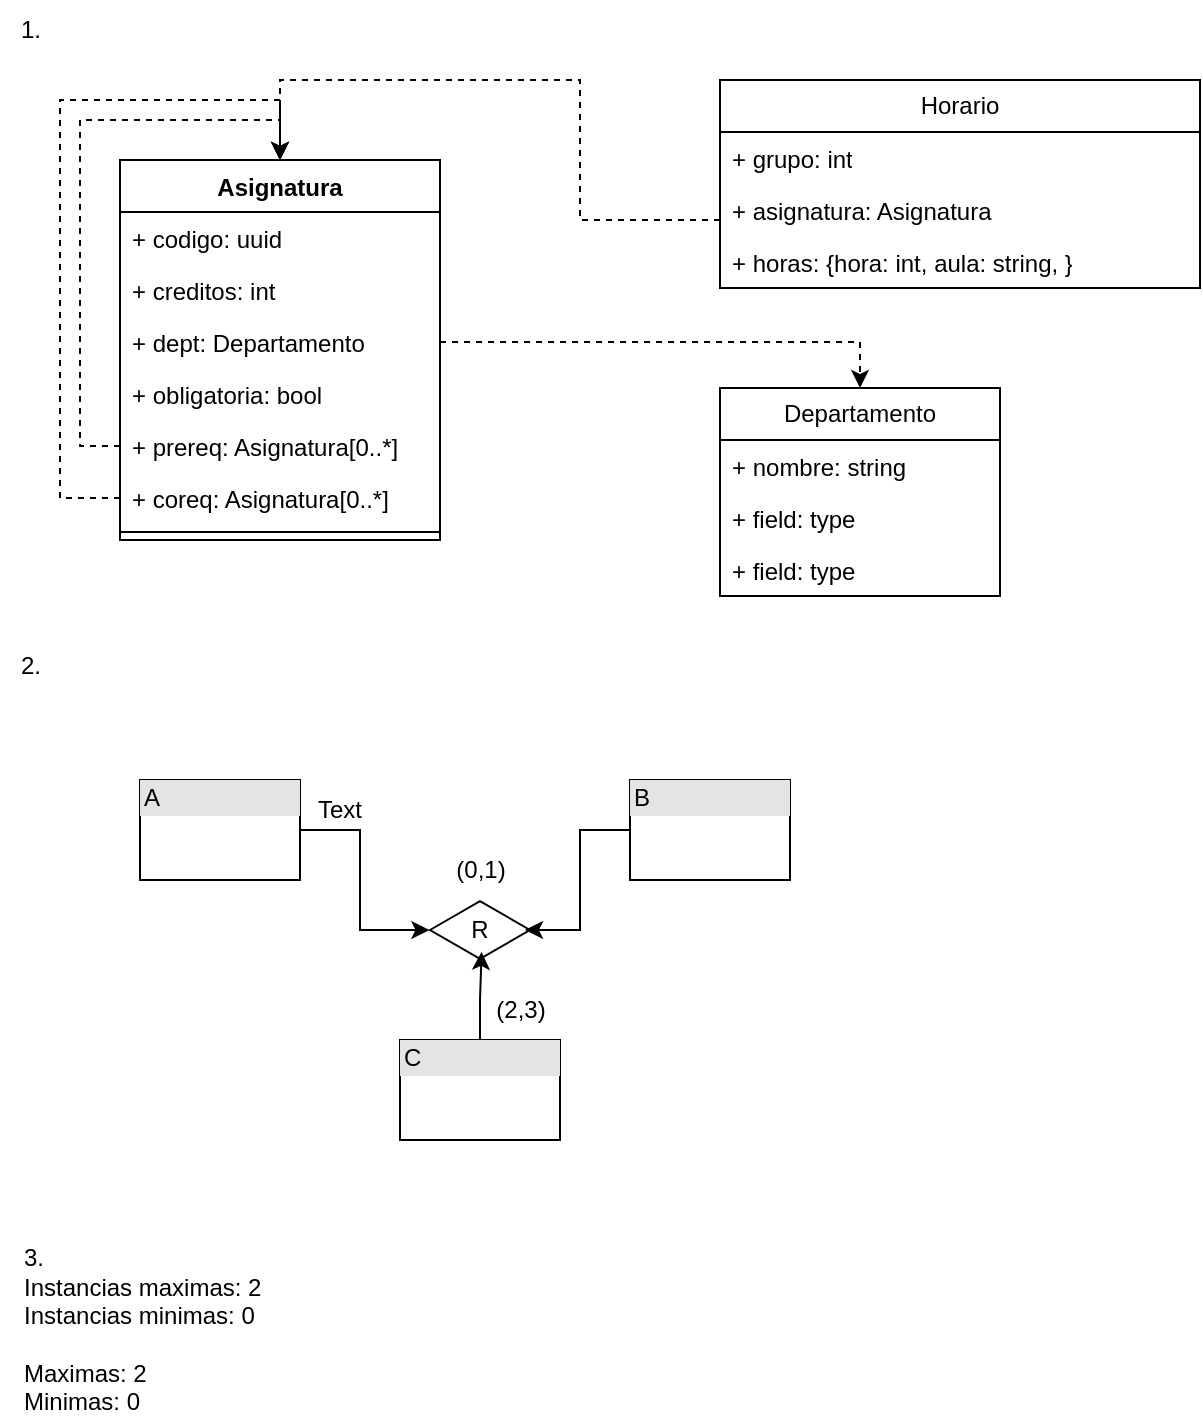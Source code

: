 <mxfile version="28.2.5">
  <diagram name="Page-1" id="c4acf3e9-155e-7222-9cf6-157b1a14988f">
    <mxGraphModel dx="983" dy="532" grid="1" gridSize="10" guides="1" tooltips="1" connect="1" arrows="1" fold="1" page="1" pageScale="1" pageWidth="850" pageHeight="1100" background="none" math="0" shadow="0">
      <root>
        <mxCell id="0" />
        <mxCell id="1" parent="0" />
        <mxCell id="j8_C2RMPdnLGKdXgK676-1" value="Asignatura" style="swimlane;fontStyle=1;align=center;verticalAlign=top;childLayout=stackLayout;horizontal=1;startSize=26;horizontalStack=0;resizeParent=1;resizeParentMax=0;resizeLast=0;collapsible=1;marginBottom=0;whiteSpace=wrap;html=1;" vertex="1" parent="1">
          <mxGeometry x="90" y="90" width="160" height="190" as="geometry" />
        </mxCell>
        <mxCell id="j8_C2RMPdnLGKdXgK676-2" value="&lt;div&gt;+ codigo: uuid&lt;/div&gt;" style="text;strokeColor=none;fillColor=none;align=left;verticalAlign=top;spacingLeft=4;spacingRight=4;overflow=hidden;rotatable=0;points=[[0,0.5],[1,0.5]];portConstraint=eastwest;whiteSpace=wrap;html=1;" vertex="1" parent="j8_C2RMPdnLGKdXgK676-1">
          <mxGeometry y="26" width="160" height="26" as="geometry" />
        </mxCell>
        <mxCell id="j8_C2RMPdnLGKdXgK676-6" value="+ creditos: int" style="text;strokeColor=none;fillColor=none;align=left;verticalAlign=top;spacingLeft=4;spacingRight=4;overflow=hidden;rotatable=0;points=[[0,0.5],[1,0.5]];portConstraint=eastwest;whiteSpace=wrap;html=1;" vertex="1" parent="j8_C2RMPdnLGKdXgK676-1">
          <mxGeometry y="52" width="160" height="26" as="geometry" />
        </mxCell>
        <mxCell id="j8_C2RMPdnLGKdXgK676-9" value="+ dept: Departamento" style="text;strokeColor=none;fillColor=none;align=left;verticalAlign=top;spacingLeft=4;spacingRight=4;overflow=hidden;rotatable=0;points=[[0,0.5],[1,0.5]];portConstraint=eastwest;whiteSpace=wrap;html=1;" vertex="1" parent="j8_C2RMPdnLGKdXgK676-1">
          <mxGeometry y="78" width="160" height="26" as="geometry" />
        </mxCell>
        <mxCell id="j8_C2RMPdnLGKdXgK676-8" value="+ obligatoria: bool" style="text;strokeColor=none;fillColor=none;align=left;verticalAlign=top;spacingLeft=4;spacingRight=4;overflow=hidden;rotatable=0;points=[[0,0.5],[1,0.5]];portConstraint=eastwest;whiteSpace=wrap;html=1;" vertex="1" parent="j8_C2RMPdnLGKdXgK676-1">
          <mxGeometry y="104" width="160" height="26" as="geometry" />
        </mxCell>
        <mxCell id="j8_C2RMPdnLGKdXgK676-10" value="+ prereq: Asignatura[0..*]" style="text;strokeColor=none;fillColor=none;align=left;verticalAlign=top;spacingLeft=4;spacingRight=4;overflow=hidden;rotatable=0;points=[[0,0.5],[1,0.5]];portConstraint=eastwest;whiteSpace=wrap;html=1;" vertex="1" parent="j8_C2RMPdnLGKdXgK676-1">
          <mxGeometry y="130" width="160" height="26" as="geometry" />
        </mxCell>
        <mxCell id="j8_C2RMPdnLGKdXgK676-15" style="edgeStyle=orthogonalEdgeStyle;rounded=0;orthogonalLoop=1;jettySize=auto;html=1;dashed=1;" edge="1" parent="j8_C2RMPdnLGKdXgK676-1" source="j8_C2RMPdnLGKdXgK676-11">
          <mxGeometry relative="1" as="geometry">
            <mxPoint x="80" as="targetPoint" />
            <Array as="points">
              <mxPoint x="-30" y="169" />
              <mxPoint x="-30" y="-30" />
              <mxPoint x="80" y="-30" />
            </Array>
          </mxGeometry>
        </mxCell>
        <mxCell id="j8_C2RMPdnLGKdXgK676-11" value="+ coreq: Asignatura[0..*]" style="text;strokeColor=none;fillColor=none;align=left;verticalAlign=top;spacingLeft=4;spacingRight=4;overflow=hidden;rotatable=0;points=[[0,0.5],[1,0.5]];portConstraint=eastwest;whiteSpace=wrap;html=1;" vertex="1" parent="j8_C2RMPdnLGKdXgK676-1">
          <mxGeometry y="156" width="160" height="26" as="geometry" />
        </mxCell>
        <mxCell id="j8_C2RMPdnLGKdXgK676-3" value="" style="line;strokeWidth=1;fillColor=none;align=left;verticalAlign=middle;spacingTop=-1;spacingLeft=3;spacingRight=3;rotatable=0;labelPosition=right;points=[];portConstraint=eastwest;strokeColor=inherit;" vertex="1" parent="j8_C2RMPdnLGKdXgK676-1">
          <mxGeometry y="182" width="160" height="8" as="geometry" />
        </mxCell>
        <mxCell id="j8_C2RMPdnLGKdXgK676-13" style="edgeStyle=orthogonalEdgeStyle;rounded=0;orthogonalLoop=1;jettySize=auto;html=1;entryX=0.5;entryY=0;entryDx=0;entryDy=0;dashed=1;exitX=0;exitY=0.5;exitDx=0;exitDy=0;" edge="1" parent="j8_C2RMPdnLGKdXgK676-1" source="j8_C2RMPdnLGKdXgK676-10">
          <mxGeometry relative="1" as="geometry">
            <mxPoint x="80" as="targetPoint" />
            <mxPoint x="160" y="143" as="sourcePoint" />
            <Array as="points">
              <mxPoint x="-20" y="143" />
              <mxPoint x="-20" y="-20" />
              <mxPoint x="80" y="-20" />
            </Array>
          </mxGeometry>
        </mxCell>
        <mxCell id="j8_C2RMPdnLGKdXgK676-17" value="Horario" style="swimlane;fontStyle=0;childLayout=stackLayout;horizontal=1;startSize=26;fillColor=none;horizontalStack=0;resizeParent=1;resizeParentMax=0;resizeLast=0;collapsible=1;marginBottom=0;whiteSpace=wrap;html=1;" vertex="1" parent="1">
          <mxGeometry x="390" y="50" width="240" height="104" as="geometry" />
        </mxCell>
        <mxCell id="j8_C2RMPdnLGKdXgK676-18" value="+ grupo: int" style="text;strokeColor=none;fillColor=none;align=left;verticalAlign=top;spacingLeft=4;spacingRight=4;overflow=hidden;rotatable=0;points=[[0,0.5],[1,0.5]];portConstraint=eastwest;whiteSpace=wrap;html=1;" vertex="1" parent="j8_C2RMPdnLGKdXgK676-17">
          <mxGeometry y="26" width="240" height="26" as="geometry" />
        </mxCell>
        <mxCell id="j8_C2RMPdnLGKdXgK676-19" value="+ asignatura: Asignatura" style="text;strokeColor=none;fillColor=none;align=left;verticalAlign=top;spacingLeft=4;spacingRight=4;overflow=hidden;rotatable=0;points=[[0,0.5],[1,0.5]];portConstraint=eastwest;whiteSpace=wrap;html=1;" vertex="1" parent="j8_C2RMPdnLGKdXgK676-17">
          <mxGeometry y="52" width="240" height="26" as="geometry" />
        </mxCell>
        <mxCell id="j8_C2RMPdnLGKdXgK676-20" value="+ horas: {hora: int, aula: string, }" style="text;strokeColor=none;fillColor=none;align=left;verticalAlign=top;spacingLeft=4;spacingRight=4;overflow=hidden;rotatable=0;points=[[0,0.5],[1,0.5]];portConstraint=eastwest;whiteSpace=wrap;html=1;" vertex="1" parent="j8_C2RMPdnLGKdXgK676-17">
          <mxGeometry y="78" width="240" height="26" as="geometry" />
        </mxCell>
        <mxCell id="j8_C2RMPdnLGKdXgK676-21" style="edgeStyle=orthogonalEdgeStyle;rounded=0;orthogonalLoop=1;jettySize=auto;html=1;dashed=1;" edge="1" parent="1" source="j8_C2RMPdnLGKdXgK676-19">
          <mxGeometry relative="1" as="geometry">
            <mxPoint x="170" y="90" as="targetPoint" />
            <Array as="points">
              <mxPoint x="320" y="120" />
              <mxPoint x="320" y="50" />
              <mxPoint x="170" y="50" />
              <mxPoint x="170" y="87" />
            </Array>
          </mxGeometry>
        </mxCell>
        <mxCell id="j8_C2RMPdnLGKdXgK676-22" value="Departamento" style="swimlane;fontStyle=0;childLayout=stackLayout;horizontal=1;startSize=26;fillColor=none;horizontalStack=0;resizeParent=1;resizeParentMax=0;resizeLast=0;collapsible=1;marginBottom=0;whiteSpace=wrap;html=1;" vertex="1" parent="1">
          <mxGeometry x="390" y="204" width="140" height="104" as="geometry" />
        </mxCell>
        <mxCell id="j8_C2RMPdnLGKdXgK676-23" value="+ nombre: string" style="text;strokeColor=none;fillColor=none;align=left;verticalAlign=top;spacingLeft=4;spacingRight=4;overflow=hidden;rotatable=0;points=[[0,0.5],[1,0.5]];portConstraint=eastwest;whiteSpace=wrap;html=1;" vertex="1" parent="j8_C2RMPdnLGKdXgK676-22">
          <mxGeometry y="26" width="140" height="26" as="geometry" />
        </mxCell>
        <mxCell id="j8_C2RMPdnLGKdXgK676-24" value="+ field: type" style="text;strokeColor=none;fillColor=none;align=left;verticalAlign=top;spacingLeft=4;spacingRight=4;overflow=hidden;rotatable=0;points=[[0,0.5],[1,0.5]];portConstraint=eastwest;whiteSpace=wrap;html=1;" vertex="1" parent="j8_C2RMPdnLGKdXgK676-22">
          <mxGeometry y="52" width="140" height="26" as="geometry" />
        </mxCell>
        <mxCell id="j8_C2RMPdnLGKdXgK676-25" value="+ field: type" style="text;strokeColor=none;fillColor=none;align=left;verticalAlign=top;spacingLeft=4;spacingRight=4;overflow=hidden;rotatable=0;points=[[0,0.5],[1,0.5]];portConstraint=eastwest;whiteSpace=wrap;html=1;" vertex="1" parent="j8_C2RMPdnLGKdXgK676-22">
          <mxGeometry y="78" width="140" height="26" as="geometry" />
        </mxCell>
        <mxCell id="j8_C2RMPdnLGKdXgK676-26" style="edgeStyle=orthogonalEdgeStyle;rounded=0;orthogonalLoop=1;jettySize=auto;html=1;entryX=0.5;entryY=0;entryDx=0;entryDy=0;dashed=1;" edge="1" parent="1" source="j8_C2RMPdnLGKdXgK676-9" target="j8_C2RMPdnLGKdXgK676-22">
          <mxGeometry relative="1" as="geometry" />
        </mxCell>
        <mxCell id="j8_C2RMPdnLGKdXgK676-27" value="1." style="text;html=1;align=center;verticalAlign=middle;resizable=0;points=[];autosize=1;strokeColor=none;fillColor=none;" vertex="1" parent="1">
          <mxGeometry x="30" y="10" width="30" height="30" as="geometry" />
        </mxCell>
        <mxCell id="j8_C2RMPdnLGKdXgK676-28" value="&lt;div&gt;2.&lt;/div&gt;" style="text;html=1;align=center;verticalAlign=middle;resizable=0;points=[];autosize=1;strokeColor=none;fillColor=none;" vertex="1" parent="1">
          <mxGeometry x="30" y="328" width="30" height="30" as="geometry" />
        </mxCell>
        <mxCell id="j8_C2RMPdnLGKdXgK676-33" value="&lt;div style=&quot;box-sizing: border-box; width: 100%; background: rgb(228, 228, 228); padding: 2px;&quot;&gt;A&lt;/div&gt;&lt;table style=&quot;width:100%;font-size:1em;&quot; cellpadding=&quot;2&quot; cellspacing=&quot;0&quot;&gt;&lt;tbody&gt;&lt;tr&gt;&lt;td&gt;&lt;br&gt;&lt;/td&gt;&lt;td&gt;&lt;br&gt;&lt;/td&gt;&lt;/tr&gt;&lt;tr&gt;&lt;td&gt;&lt;br&gt;&lt;/td&gt;&lt;td&gt;&lt;br&gt;&lt;/td&gt;&lt;/tr&gt;&lt;tr&gt;&lt;td&gt;&lt;/td&gt;&lt;td&gt;&lt;br&gt;&lt;/td&gt;&lt;/tr&gt;&lt;/tbody&gt;&lt;/table&gt;" style="verticalAlign=top;align=left;overflow=fill;html=1;whiteSpace=wrap;" vertex="1" parent="1">
          <mxGeometry x="100" y="400" width="80" height="50" as="geometry" />
        </mxCell>
        <mxCell id="j8_C2RMPdnLGKdXgK676-34" style="edgeStyle=orthogonalEdgeStyle;rounded=0;orthogonalLoop=1;jettySize=auto;html=1;exitX=0.5;exitY=1;exitDx=0;exitDy=0;" edge="1" parent="1" source="j8_C2RMPdnLGKdXgK676-33" target="j8_C2RMPdnLGKdXgK676-33">
          <mxGeometry relative="1" as="geometry" />
        </mxCell>
        <mxCell id="j8_C2RMPdnLGKdXgK676-35" value="&lt;div style=&quot;box-sizing: border-box; width: 100%; background: rgb(228, 228, 228); padding: 2px;&quot;&gt;B&lt;/div&gt;&lt;table style=&quot;width:100%;font-size:1em;&quot; cellpadding=&quot;2&quot; cellspacing=&quot;0&quot;&gt;&lt;tbody&gt;&lt;tr&gt;&lt;td&gt;&lt;br&gt;&lt;/td&gt;&lt;td&gt;&lt;br&gt;&lt;/td&gt;&lt;/tr&gt;&lt;tr&gt;&lt;td&gt;&lt;br&gt;&lt;/td&gt;&lt;td&gt;&lt;br&gt;&lt;/td&gt;&lt;/tr&gt;&lt;tr&gt;&lt;td&gt;&lt;/td&gt;&lt;td&gt;&lt;br&gt;&lt;/td&gt;&lt;/tr&gt;&lt;/tbody&gt;&lt;/table&gt;" style="verticalAlign=top;align=left;overflow=fill;html=1;whiteSpace=wrap;" vertex="1" parent="1">
          <mxGeometry x="345" y="400" width="80" height="50" as="geometry" />
        </mxCell>
        <mxCell id="j8_C2RMPdnLGKdXgK676-36" value="&lt;div style=&quot;box-sizing: border-box; width: 100%; background: rgb(228, 228, 228); padding: 2px;&quot;&gt;C&lt;/div&gt;&lt;table style=&quot;width:100%;font-size:1em;&quot; cellpadding=&quot;2&quot; cellspacing=&quot;0&quot;&gt;&lt;tbody&gt;&lt;tr&gt;&lt;td&gt;&lt;br&gt;&lt;/td&gt;&lt;td&gt;&lt;br&gt;&lt;/td&gt;&lt;/tr&gt;&lt;tr&gt;&lt;td&gt;&lt;br&gt;&lt;/td&gt;&lt;td&gt;&lt;br&gt;&lt;/td&gt;&lt;/tr&gt;&lt;tr&gt;&lt;td&gt;&lt;/td&gt;&lt;td&gt;&lt;br&gt;&lt;/td&gt;&lt;/tr&gt;&lt;/tbody&gt;&lt;/table&gt;" style="verticalAlign=top;align=left;overflow=fill;html=1;whiteSpace=wrap;" vertex="1" parent="1">
          <mxGeometry x="230" y="530" width="80" height="50" as="geometry" />
        </mxCell>
        <mxCell id="j8_C2RMPdnLGKdXgK676-37" value="R" style="html=1;whiteSpace=wrap;aspect=fixed;shape=isoRectangle;" vertex="1" parent="1">
          <mxGeometry x="245" y="460" width="50" height="30" as="geometry" />
        </mxCell>
        <mxCell id="j8_C2RMPdnLGKdXgK676-38" style="edgeStyle=orthogonalEdgeStyle;rounded=0;orthogonalLoop=1;jettySize=auto;html=1;entryX=-0.007;entryY=0.468;entryDx=0;entryDy=0;entryPerimeter=0;" edge="1" parent="1" source="j8_C2RMPdnLGKdXgK676-33" target="j8_C2RMPdnLGKdXgK676-37">
          <mxGeometry relative="1" as="geometry">
            <Array as="points">
              <mxPoint x="210" y="425" />
              <mxPoint x="210" y="475" />
              <mxPoint x="245" y="475" />
            </Array>
          </mxGeometry>
        </mxCell>
        <mxCell id="j8_C2RMPdnLGKdXgK676-39" style="edgeStyle=orthogonalEdgeStyle;rounded=0;orthogonalLoop=1;jettySize=auto;html=1;entryX=0.949;entryY=0.506;entryDx=0;entryDy=0;entryPerimeter=0;" edge="1" parent="1" source="j8_C2RMPdnLGKdXgK676-35" target="j8_C2RMPdnLGKdXgK676-37">
          <mxGeometry relative="1" as="geometry">
            <Array as="points">
              <mxPoint x="320" y="425" />
              <mxPoint x="320" y="475" />
              <mxPoint x="292" y="475" />
            </Array>
          </mxGeometry>
        </mxCell>
        <mxCell id="j8_C2RMPdnLGKdXgK676-40" style="edgeStyle=orthogonalEdgeStyle;rounded=0;orthogonalLoop=1;jettySize=auto;html=1;entryX=0.516;entryY=0.864;entryDx=0;entryDy=0;entryPerimeter=0;" edge="1" parent="1" source="j8_C2RMPdnLGKdXgK676-36" target="j8_C2RMPdnLGKdXgK676-37">
          <mxGeometry relative="1" as="geometry" />
        </mxCell>
        <mxCell id="j8_C2RMPdnLGKdXgK676-42" value="Text" style="text;html=1;align=center;verticalAlign=middle;whiteSpace=wrap;rounded=0;" vertex="1" parent="1">
          <mxGeometry x="170" y="400" width="60" height="30" as="geometry" />
        </mxCell>
        <mxCell id="j8_C2RMPdnLGKdXgK676-43" value="(2,3)" style="text;html=1;align=center;verticalAlign=middle;resizable=0;points=[];autosize=1;strokeColor=none;fillColor=none;" vertex="1" parent="1">
          <mxGeometry x="265" y="500" width="50" height="30" as="geometry" />
        </mxCell>
        <mxCell id="j8_C2RMPdnLGKdXgK676-45" value="&lt;div&gt;3.&lt;/div&gt;&lt;div&gt;Instancias maximas: 2&lt;/div&gt;&lt;div&gt;Instancias minimas: 0&lt;/div&gt;&lt;div&gt;&lt;br&gt;&lt;/div&gt;&lt;div&gt;Maximas: 2&lt;/div&gt;&lt;div&gt;Minimas: 0&lt;br&gt;&lt;/div&gt;" style="text;html=1;align=left;verticalAlign=middle;whiteSpace=wrap;rounded=0;" vertex="1" parent="1">
          <mxGeometry x="40" y="630" width="140" height="90" as="geometry" />
        </mxCell>
        <mxCell id="j8_C2RMPdnLGKdXgK676-46" value="(0,1)" style="text;html=1;align=center;verticalAlign=middle;resizable=0;points=[];autosize=1;strokeColor=none;fillColor=none;" vertex="1" parent="1">
          <mxGeometry x="245" y="430" width="50" height="30" as="geometry" />
        </mxCell>
      </root>
    </mxGraphModel>
  </diagram>
</mxfile>
